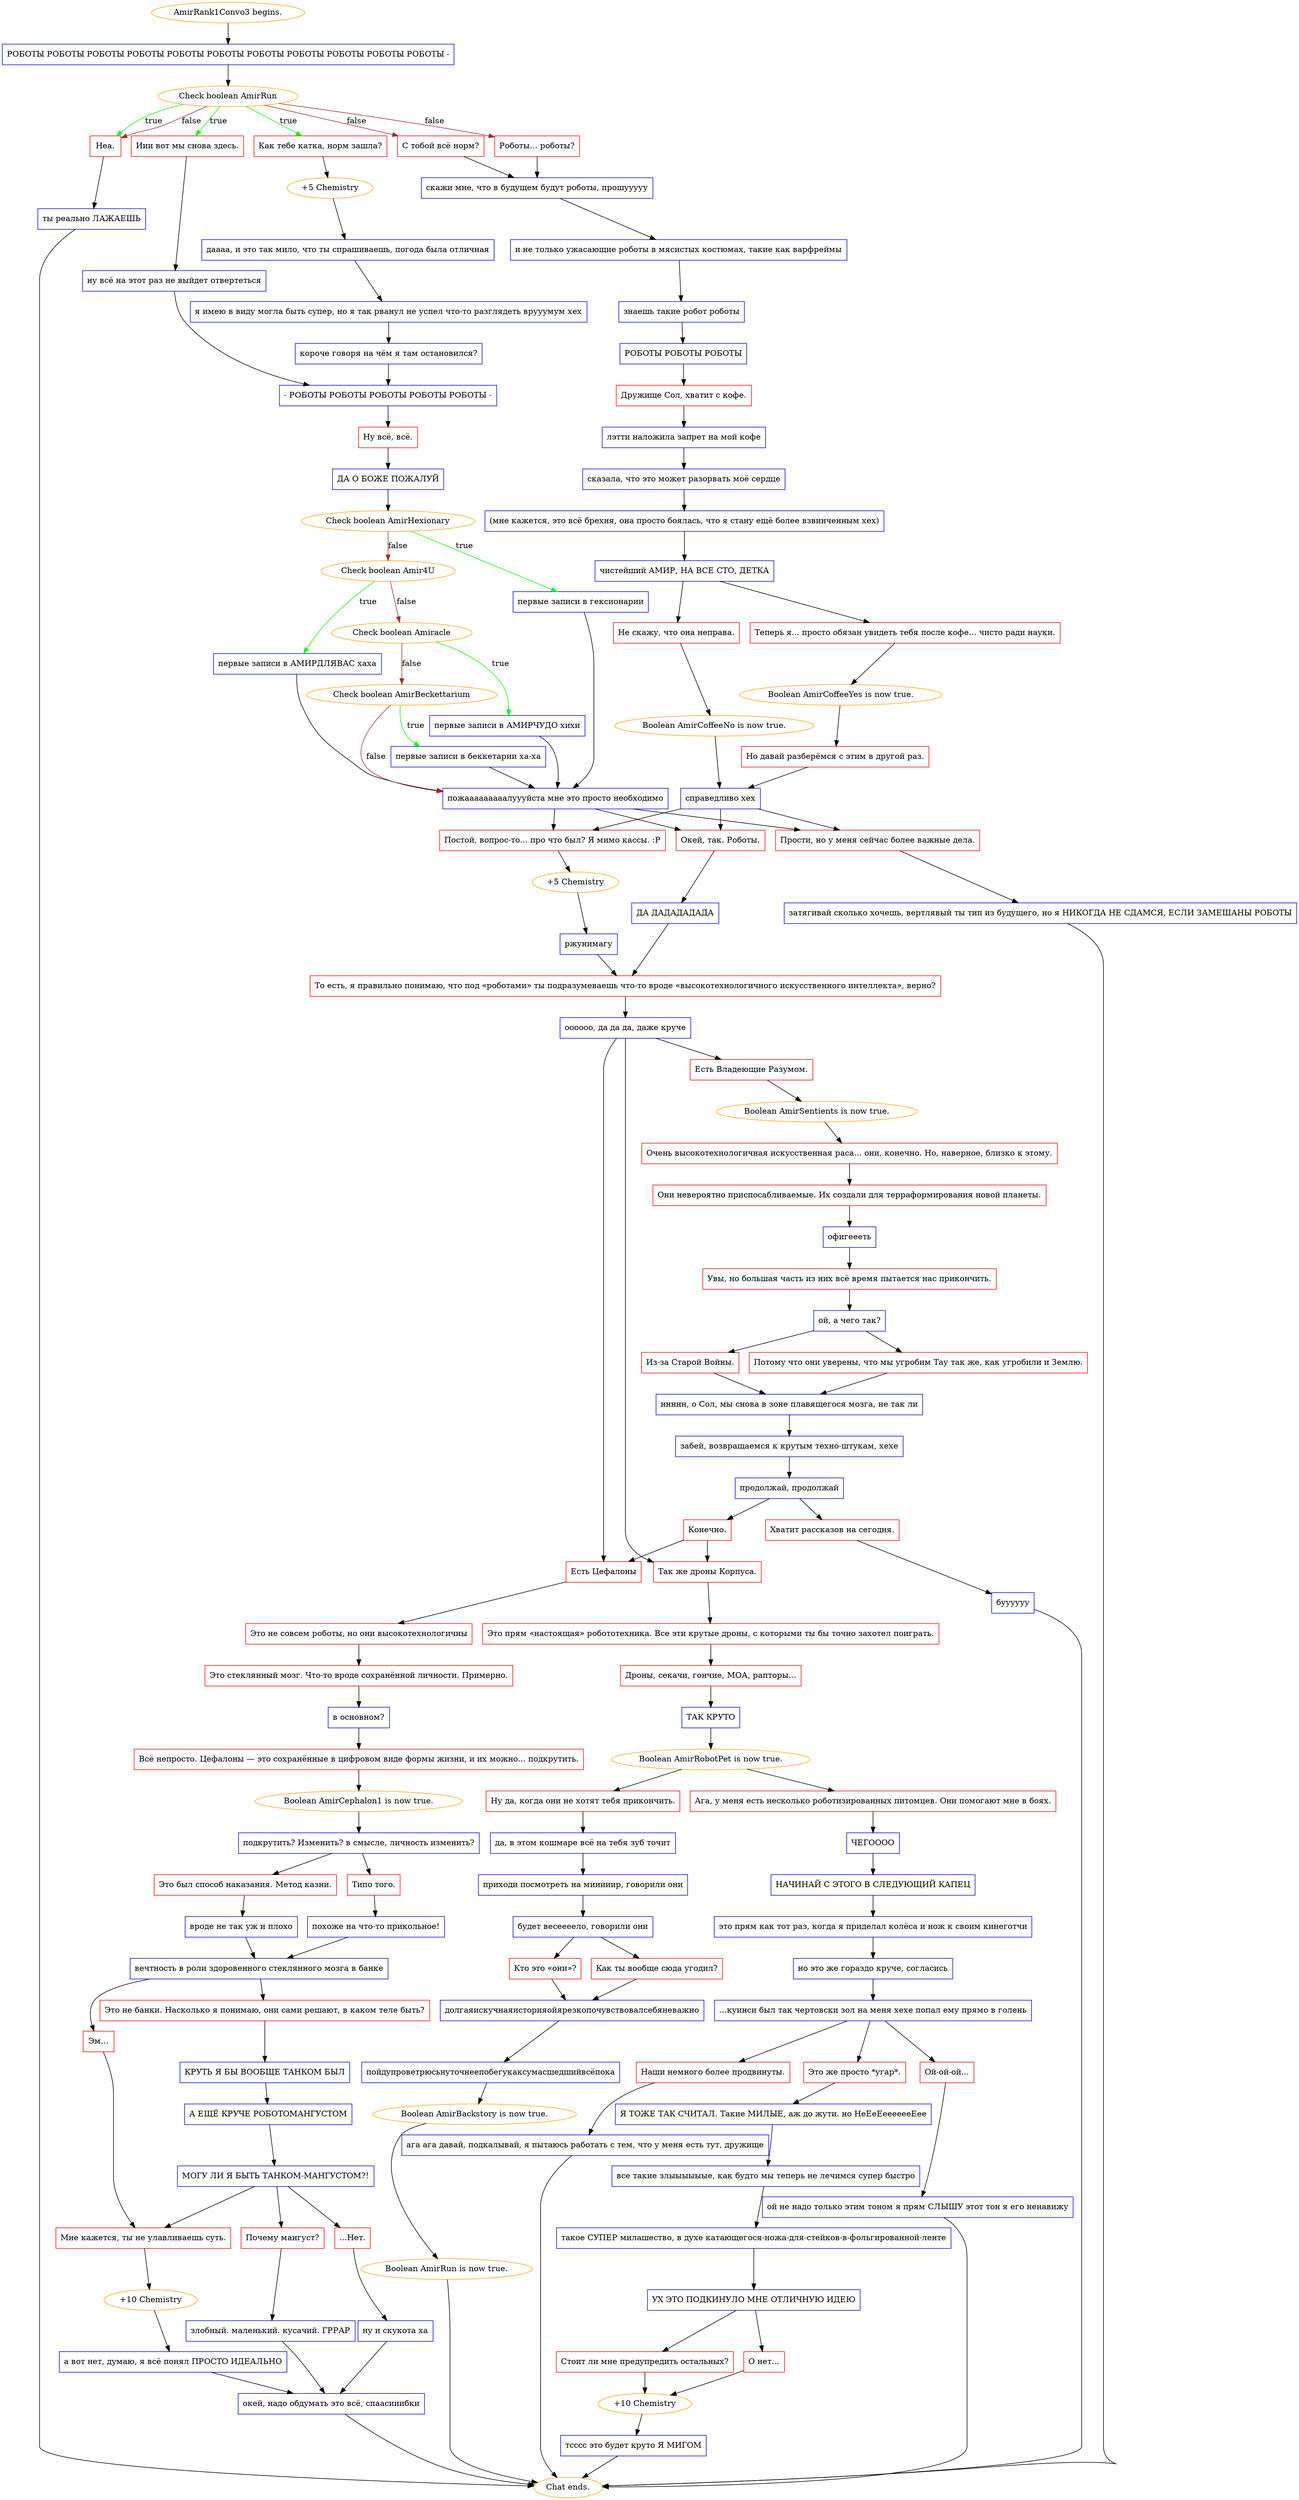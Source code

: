 digraph {
	"AmirRank1Convo3 begins." [color=orange];
		"AmirRank1Convo3 begins." -> j3282647480;
	j3282647480 [label="РОБОТЫ РОБОТЫ РОБОТЫ РОБОТЫ РОБОТЫ РОБОТЫ РОБОТЫ РОБОТЫ РОБОТЫ РОБОТЫ РОБОТЫ -",shape=box,color=blue];
		j3282647480 -> j1940189000;
	j1940189000 [label="Check boolean AmirRun",color=orange];
		j1940189000 -> j2650344132 [label=true,color=green];
		j1940189000 -> j3463513803 [label=true,color=green];
		j1940189000 -> j478046738 [label=true,color=green];
		j1940189000 -> j2679572102 [label=false,color=brown];
		j1940189000 -> j2872114145 [label=false,color=brown];
		j1940189000 -> j478046738 [label=false,color=brown];
	j2650344132 [label="Как тебе катка, норм зашла?",shape=box,color=red];
		j2650344132 -> j411735917;
	j3463513803 [label="Иии вот мы снова здесь.",shape=box,color=red];
		j3463513803 -> j745017612;
	j478046738 [label="Неа.",shape=box,color=red];
		j478046738 -> j770966070;
	j2679572102 [label="С тобой всё норм?",shape=box,color=red];
		j2679572102 -> j1585421131;
	j2872114145 [label="Роботы... роботы?",shape=box,color=red];
		j2872114145 -> j1585421131;
	j411735917 [label="+5 Chemistry",color=orange];
		j411735917 -> j403102655;
	j745017612 [label="ну всё на этот раз не выйдет отвертеться",shape=box,color=blue];
		j745017612 -> j1588074855;
	j770966070 [label="ты реально ЛАЖАЕШЬ",shape=box,color=blue];
		j770966070 -> "Chat ends.";
	j1585421131 [label="скажи мне, что в будущем будут роботы, прошууууу",shape=box,color=blue];
		j1585421131 -> j1693185570;
	j403102655 [label="даааа, и это так мило, что ты спрашиваешь, погода была отличная",shape=box,color=blue];
		j403102655 -> j4271078469;
	j1588074855 [label="- РОБОТЫ РОБОТЫ РОБОТЫ РОБОТЫ РОБОТЫ -",shape=box,color=blue];
		j1588074855 -> j140972595;
	"Chat ends." [color=orange];
	j1693185570 [label="и не только ужасающие роботы в мясистых костюмах, такие как варфреймы",shape=box,color=blue];
		j1693185570 -> j1422719912;
	j4271078469 [label="я имею в виду могла быть супер, но я так рванул не успел что-то разглядеть врууумум хех",shape=box,color=blue];
		j4271078469 -> j828546865;
	j140972595 [label="Ну всё, всё.",shape=box,color=red];
		j140972595 -> j3512260172;
	j1422719912 [label="знаешь такие робот роботы",shape=box,color=blue];
		j1422719912 -> j4055723598;
	j828546865 [label="короче говоря на чём я там остановился?",shape=box,color=blue];
		j828546865 -> j1588074855;
	j3512260172 [label="ДА О БОЖЕ ПОЖАЛУЙ",shape=box,color=blue];
		j3512260172 -> j2499676070;
	j4055723598 [label="РОБОТЫ РОБОТЫ РОБОТЫ",shape=box,color=blue];
		j4055723598 -> j2648513788;
	j2499676070 [label="Check boolean AmirHexionary",color=orange];
		j2499676070 -> j3831326443 [label=true,color=green];
		j2499676070 -> j3001410537 [label=false,color=brown];
	j2648513788 [label="Дружище Сол, хватит с кофе.",shape=box,color=red];
		j2648513788 -> j817633686;
	j3831326443 [label="первые записи в гексионарии",shape=box,color=blue];
		j3831326443 -> j182758994;
	j3001410537 [label="Check boolean Amir4U",color=orange];
		j3001410537 -> j4161459792 [label=true,color=green];
		j3001410537 -> j858188416 [label=false,color=brown];
	j817633686 [label="лэтти наложила запрет на мой кофе",shape=box,color=blue];
		j817633686 -> j4188437075;
	j182758994 [label="пожааааааааалуууйста мне это просто необходимо",shape=box,color=blue];
		j182758994 -> j2982627933;
		j182758994 -> j874462641;
		j182758994 -> j908063877;
	j4161459792 [label="первые записи в АМИРДЛЯВАС хаха",shape=box,color=blue];
		j4161459792 -> j182758994;
	j858188416 [label="Check boolean Amiracle",color=orange];
		j858188416 -> j3364403218 [label=true,color=green];
		j858188416 -> j3106291672 [label=false,color=brown];
	j4188437075 [label="сказала, что это может разорвать моё сердце",shape=box,color=blue];
		j4188437075 -> j2731174233;
	j2982627933 [label="Постой, вопрос-то... про что был? Я мимо кассы. :P",shape=box,color=red];
		j2982627933 -> j2285458318;
	j874462641 [label="Окей, так. Роботы.",shape=box,color=red];
		j874462641 -> j3836358364;
	j908063877 [label="Прости, но у меня сейчас более важные дела.",shape=box,color=red];
		j908063877 -> j3241296241;
	j3364403218 [label="первые записи в АМИРЧУДО хихи",shape=box,color=blue];
		j3364403218 -> j182758994;
	j3106291672 [label="Check boolean AmirBeckettarium",color=orange];
		j3106291672 -> j2701253800 [label=true,color=green];
		j3106291672 -> j182758994 [label=false,color=brown];
	j2731174233 [label="(мне кажется, это всё брехня, она просто боялась, что я стану ещё более взвинченным хех)",shape=box,color=blue];
		j2731174233 -> j1448502342;
	j2285458318 [label="+5 Chemistry",color=orange];
		j2285458318 -> j369526844;
	j3836358364 [label="ДА ДАДАДАДАДА",shape=box,color=blue];
		j3836358364 -> j196870457;
	j3241296241 [label="затягивай сколько хочешь, вертлявый ты тип из будущего, но я НИКОГДА НЕ СДАМСЯ, ЕСЛИ ЗАМЕШАНЫ РОБОТЫ",shape=box,color=blue];
		j3241296241 -> "Chat ends.";
	j2701253800 [label="первые записи в беккетарии ха-ха",shape=box,color=blue];
		j2701253800 -> j182758994;
	j1448502342 [label="чистейший АМИР, НА ВСЕ СТО, ДЕТКА",shape=box,color=blue];
		j1448502342 -> j572341084;
		j1448502342 -> j2079378373;
	j369526844 [label="ржунимагу",shape=box,color=blue];
		j369526844 -> j196870457;
	j196870457 [label="То есть, я правильно понимаю, что под «роботами» ты подразумеваешь что-то вроде «высокотехнологичного искусственного интеллекта», верно?",shape=box,color=red];
		j196870457 -> j3884492234;
	j572341084 [label="Теперь я... просто обязан увидеть тебя после кофе... чисто ради науки.",shape=box,color=red];
		j572341084 -> j1934812248;
	j2079378373 [label="Не скажу, что она неправа.",shape=box,color=red];
		j2079378373 -> j3704500264;
	j3884492234 [label="оооооо, да да да, даже круче",shape=box,color=blue];
		j3884492234 -> j290367290;
		j3884492234 -> j1999950260;
		j3884492234 -> j1886311041;
	j1934812248 [label="Boolean AmirCoffeeYes is now true.",color=orange];
		j1934812248 -> j2752317448;
	j3704500264 [label="Boolean AmirCoffeeNo is now true.",color=orange];
		j3704500264 -> j1629661648;
	j290367290 [label="Есть Владеющие Разумом.",shape=box,color=red];
		j290367290 -> j3210622768;
	j1999950260 [label="Есть Цефалоны",shape=box,color=red];
		j1999950260 -> j2167168406;
	j1886311041 [label="Так же дроны Корпуса.",shape=box,color=red];
		j1886311041 -> j2922929114;
	j2752317448 [label="Но давай разберёмся с этим в другой раз.",shape=box,color=red];
		j2752317448 -> j1629661648;
	j1629661648 [label="справедливо хех",shape=box,color=blue];
		j1629661648 -> j2982627933;
		j1629661648 -> j874462641;
		j1629661648 -> j908063877;
	j3210622768 [label="Boolean AmirSentients is now true.",color=orange];
		j3210622768 -> j477066069;
	j2167168406 [label="Это не совсем роботы, но они высокотехнологичны",shape=box,color=red];
		j2167168406 -> j633145700;
	j2922929114 [label="Это прям «настоящая» робототехника. Все эти крутые дроны, с которыми ты бы точно захотел поиграть.",shape=box,color=red];
		j2922929114 -> j2341154508;
	j477066069 [label="Очень высокотехнологичная искусственная раса... они, конечно. Но, наверное, близко к этому.",shape=box,color=red];
		j477066069 -> j1858176578;
	j633145700 [label="Это стеклянный мозг. Что-то вроде сохранённой личности. Примерно.",shape=box,color=red];
		j633145700 -> j903545993;
	j2341154508 [label="Дроны, секачи, гончие, МОА, рапторы...",shape=box,color=red];
		j2341154508 -> j3123855219;
	j1858176578 [label="Они невероятно приспосабливаемые. Их создали для терраформирования новой планеты.",shape=box,color=red];
		j1858176578 -> j748232190;
	j903545993 [label="в основном?",shape=box,color=blue];
		j903545993 -> j3890150726;
	j3123855219 [label="ТАК КРУТО",shape=box,color=blue];
		j3123855219 -> j2340273403;
	j748232190 [label="офигеееть",shape=box,color=blue];
		j748232190 -> j3232829649;
	j3890150726 [label="Всё непросто. Цефалоны — это сохранённые в цифровом виде формы жизни, и их можно... подкрутить.",shape=box,color=red];
		j3890150726 -> j744497332;
	j2340273403 [label="Boolean AmirRobotPet is now true.",color=orange];
		j2340273403 -> j250385042;
		j2340273403 -> j788777488;
	j3232829649 [label="Увы, но большая часть из них всё время пытается нас прикончить.",shape=box,color=red];
		j3232829649 -> j3367204098;
	j744497332 [label="Boolean AmirCephalon1 is now true.",color=orange];
		j744497332 -> j2952627062;
	j250385042 [label="Ага, у меня есть несколько роботизированных питомцев. Они помогают мне в боях.",shape=box,color=red];
		j250385042 -> j903329518;
	j788777488 [label="Ну да, когда они не хотят тебя прикончить.",shape=box,color=red];
		j788777488 -> j2036433414;
	j3367204098 [label="ой, а чего так?",shape=box,color=blue];
		j3367204098 -> j3588196471;
		j3367204098 -> j2614018122;
	j2952627062 [label="подкрутить? Изменить? в смысле, личность изменить?",shape=box,color=blue];
		j2952627062 -> j1267268263;
		j2952627062 -> j2970751868;
	j903329518 [label="ЧЕГОООО",shape=box,color=blue];
		j903329518 -> j1079635630;
	j2036433414 [label="да, в этом кошмаре всё на тебя зуб точит",shape=box,color=blue];
		j2036433414 -> j1957813506;
	j3588196471 [label="Потому что они уверены, что мы угробим Тау так же, как угробили и Землю.",shape=box,color=red];
		j3588196471 -> j3250129409;
	j2614018122 [label="Из-за Старой Войны.",shape=box,color=red];
		j2614018122 -> j3250129409;
	j1267268263 [label="Типо того.",shape=box,color=red];
		j1267268263 -> j208658102;
	j2970751868 [label="Это был способ наказания. Метод казни.",shape=box,color=red];
		j2970751868 -> j1831159312;
	j1079635630 [label="НАЧИНАЙ С ЭТОГО В СЛЕДУЮЩИЙ КАПЕЦ",shape=box,color=blue];
		j1079635630 -> j2000192292;
	j1957813506 [label="приходи посмотреть на мииииир, говорили они",shape=box,color=blue];
		j1957813506 -> j3741321307;
	j3250129409 [label="ннннн, о Сол, мы снова в зоне плавящегося мозга, не так ли",shape=box,color=blue];
		j3250129409 -> j3257103749;
	j208658102 [label="похоже на что-то прикольное!",shape=box,color=blue];
		j208658102 -> j534143827;
	j1831159312 [label="вроде не так уж и плохо",shape=box,color=blue];
		j1831159312 -> j534143827;
	j2000192292 [label="это прям как тот раз, когда я приделал колёса и нож к своим кинеготчи",shape=box,color=blue];
		j2000192292 -> j3120867216;
	j3741321307 [label="будет весеееело, говорили они",shape=box,color=blue];
		j3741321307 -> j4148269038;
		j3741321307 -> j2900821712;
	j3257103749 [label="забей, возвращаемся к крутым техно-штукам, хехе",shape=box,color=blue];
		j3257103749 -> j2366898936;
	j534143827 [label="вечтность в роли здоровенного стеклянного мозга в банке",shape=box,color=blue];
		j534143827 -> j1442941699;
		j534143827 -> j1224793189;
	j3120867216 [label="но это же гораздо круче, согласись",shape=box,color=blue];
		j3120867216 -> j3247339677;
	j4148269038 [label="Как ты вообще сюда угодил?",shape=box,color=red];
		j4148269038 -> j3513954017;
	j2900821712 [label="Кто это «они»?",shape=box,color=red];
		j2900821712 -> j3513954017;
	j2366898936 [label="продолжай, продолжай",shape=box,color=blue];
		j2366898936 -> j2343994418;
		j2366898936 -> j3891754239;
	j1442941699 [label="Это не банки. Насколько я понимаю, они сами решают, в каком теле быть?",shape=box,color=red];
		j1442941699 -> j373716111;
	j1224793189 [label="Эм...",shape=box,color=red];
		j1224793189 -> j1786150272;
	j3247339677 [label="...куинси был так чертовски зол на меня хехе попал ему прямо в голень",shape=box,color=blue];
		j3247339677 -> j1099739308;
		j3247339677 -> j4184572817;
		j3247339677 -> j908028770;
	j3513954017 [label="долгаяискучнаяисторияойярезкопочувствовалсебяневажно",shape=box,color=blue];
		j3513954017 -> j942218406;
	j2343994418 [label="Конечно.",shape=box,color=red];
		j2343994418 -> j1999950260;
		j2343994418 -> j1886311041;
	j3891754239 [label="Хватит рассказов на сегодня.",shape=box,color=red];
		j3891754239 -> j709608588;
	j373716111 [label="КРУТЬ Я БЫ ВООБЩЕ ТАНКОМ БЫЛ",shape=box,color=blue];
		j373716111 -> j2497241512;
	j1786150272 [label="Мне кажется, ты не улавливаешь суть.",shape=box,color=red];
		j1786150272 -> j1697944369;
	j1099739308 [label="Это же просто *угар*.",shape=box,color=red];
		j1099739308 -> j3649864956;
	j4184572817 [label="Наши немного более продвинуты.",shape=box,color=red];
		j4184572817 -> j1433486452;
	j908028770 [label="Ой-ой-ой...",shape=box,color=red];
		j908028770 -> j2636277991;
	j942218406 [label="пойдупроветрюсьнуточнеепобегукаксумасшедшийвсёпока",shape=box,color=blue];
		j942218406 -> j1882294539;
	j709608588 [label="буууууу",shape=box,color=blue];
		j709608588 -> "Chat ends.";
	j2497241512 [label="А ЕЩЁ КРУЧЕ РОБОТОМАНГУСТОМ",shape=box,color=blue];
		j2497241512 -> j151982730;
	j1697944369 [label="+10 Chemistry",color=orange];
		j1697944369 -> j1540607128;
	j3649864956 [label="Я ТОЖЕ ТАК СЧИТАЛ. Такие МИЛЫЕ, аж до жути. но НеЕеЕееееееЕее",shape=box,color=blue];
		j3649864956 -> j1864199592;
	j1433486452 [label="ага ага давай, подкалывай, я пытаюсь работать с тем, что у меня есть тут, дружище",shape=box,color=blue];
		j1433486452 -> "Chat ends.";
	j2636277991 [label="ой не надо только этим тоном я прям СЛЫШУ этот тон я его ненавижу",shape=box,color=blue];
		j2636277991 -> "Chat ends.";
	j1882294539 [label="Boolean AmirBackstory is now true.",color=orange];
		j1882294539 -> j577697969;
	j151982730 [label="МОГУ ЛИ Я БЫТЬ ТАНКОМ-МАНГУСТОМ?!",shape=box,color=blue];
		j151982730 -> j300283190;
		j151982730 -> j126260174;
		j151982730 -> j1786150272;
	j1540607128 [label="а вот нет, думаю, я всё понял ПРОСТО ИДЕАЛЬНО",shape=box,color=blue];
		j1540607128 -> j1283978604;
	j1864199592 [label="все такие злыыыыыые, как будто мы теперь не лечимся супер быстро",shape=box,color=blue];
		j1864199592 -> j2366377561;
	j577697969 [label="Boolean AmirRun is now true.",color=orange];
		j577697969 -> "Chat ends.";
	j300283190 [label="Почему мангуст?",shape=box,color=red];
		j300283190 -> j3977774081;
	j126260174 [label="...Нет.",shape=box,color=red];
		j126260174 -> j2192294417;
	j1283978604 [label="окей, надо обдумать это всё, спаасииибки",shape=box,color=blue];
		j1283978604 -> "Chat ends.";
	j2366377561 [label="такое СУПЕР милашество, в духе катающегося-ножа-для-стейков-в-фольгированной-ленте",shape=box,color=blue];
		j2366377561 -> j3513202203;
	j3977774081 [label="злобный. маленький. кусачий. ГРРАР",shape=box,color=blue];
		j3977774081 -> j1283978604;
	j2192294417 [label="ну и скукота ха",shape=box,color=blue];
		j2192294417 -> j1283978604;
	j3513202203 [label="УХ ЭТО ПОДКИНУЛО МНЕ ОТЛИЧНУЮ ИДЕЮ",shape=box,color=blue];
		j3513202203 -> j411098032;
		j3513202203 -> j885106275;
	j411098032 [label="Стоит ли мне предупредить остальных?",shape=box,color=red];
		j411098032 -> j1063601550;
	j885106275 [label="О нет...",shape=box,color=red];
		j885106275 -> j1063601550;
	j1063601550 [label="+10 Chemistry",color=orange];
		j1063601550 -> j4279347254;
	j4279347254 [label="тсссс это будет круто Я МИГОМ",shape=box,color=blue];
		j4279347254 -> "Chat ends.";
}